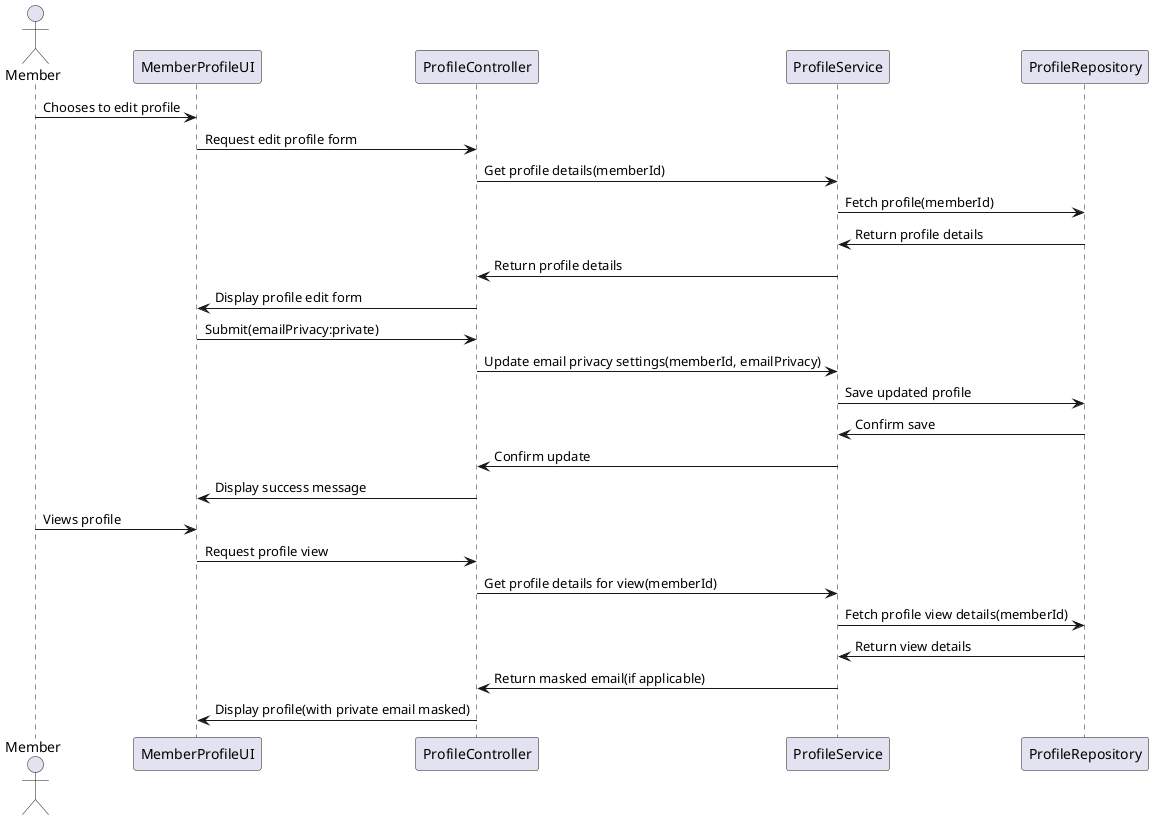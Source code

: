 @startuml
actor Member as member
participant "MemberProfileUI" as ui
participant "ProfileController" as controller
participant "ProfileService" as service
participant "ProfileRepository" as repo

member -> ui : Chooses to edit profile
ui -> controller : Request edit profile form
controller -> service : Get profile details(memberId)
service-> repo : Fetch profile(memberId)
repo -> service : Return profile details
service -> controller : Return profile details
controller -> ui : Display profile edit form

ui -> controller : Submit(emailPrivacy:private)
controller -> service : Update email privacy settings(memberId, emailPrivacy)
service -> repo : Save updated profile
repo -> service : Confirm save
service -> controller : Confirm update
controller -> ui : Display success message

member -> ui : Views profile
ui -> controller : Request profile view
controller -> service : Get profile details for view(memberId)
service -> repo : Fetch profile view details(memberId)
repo -> service : Return view details
service -> controller : Return masked email(if applicable)
controller -> ui : Display profile(with private email masked)
@enduml